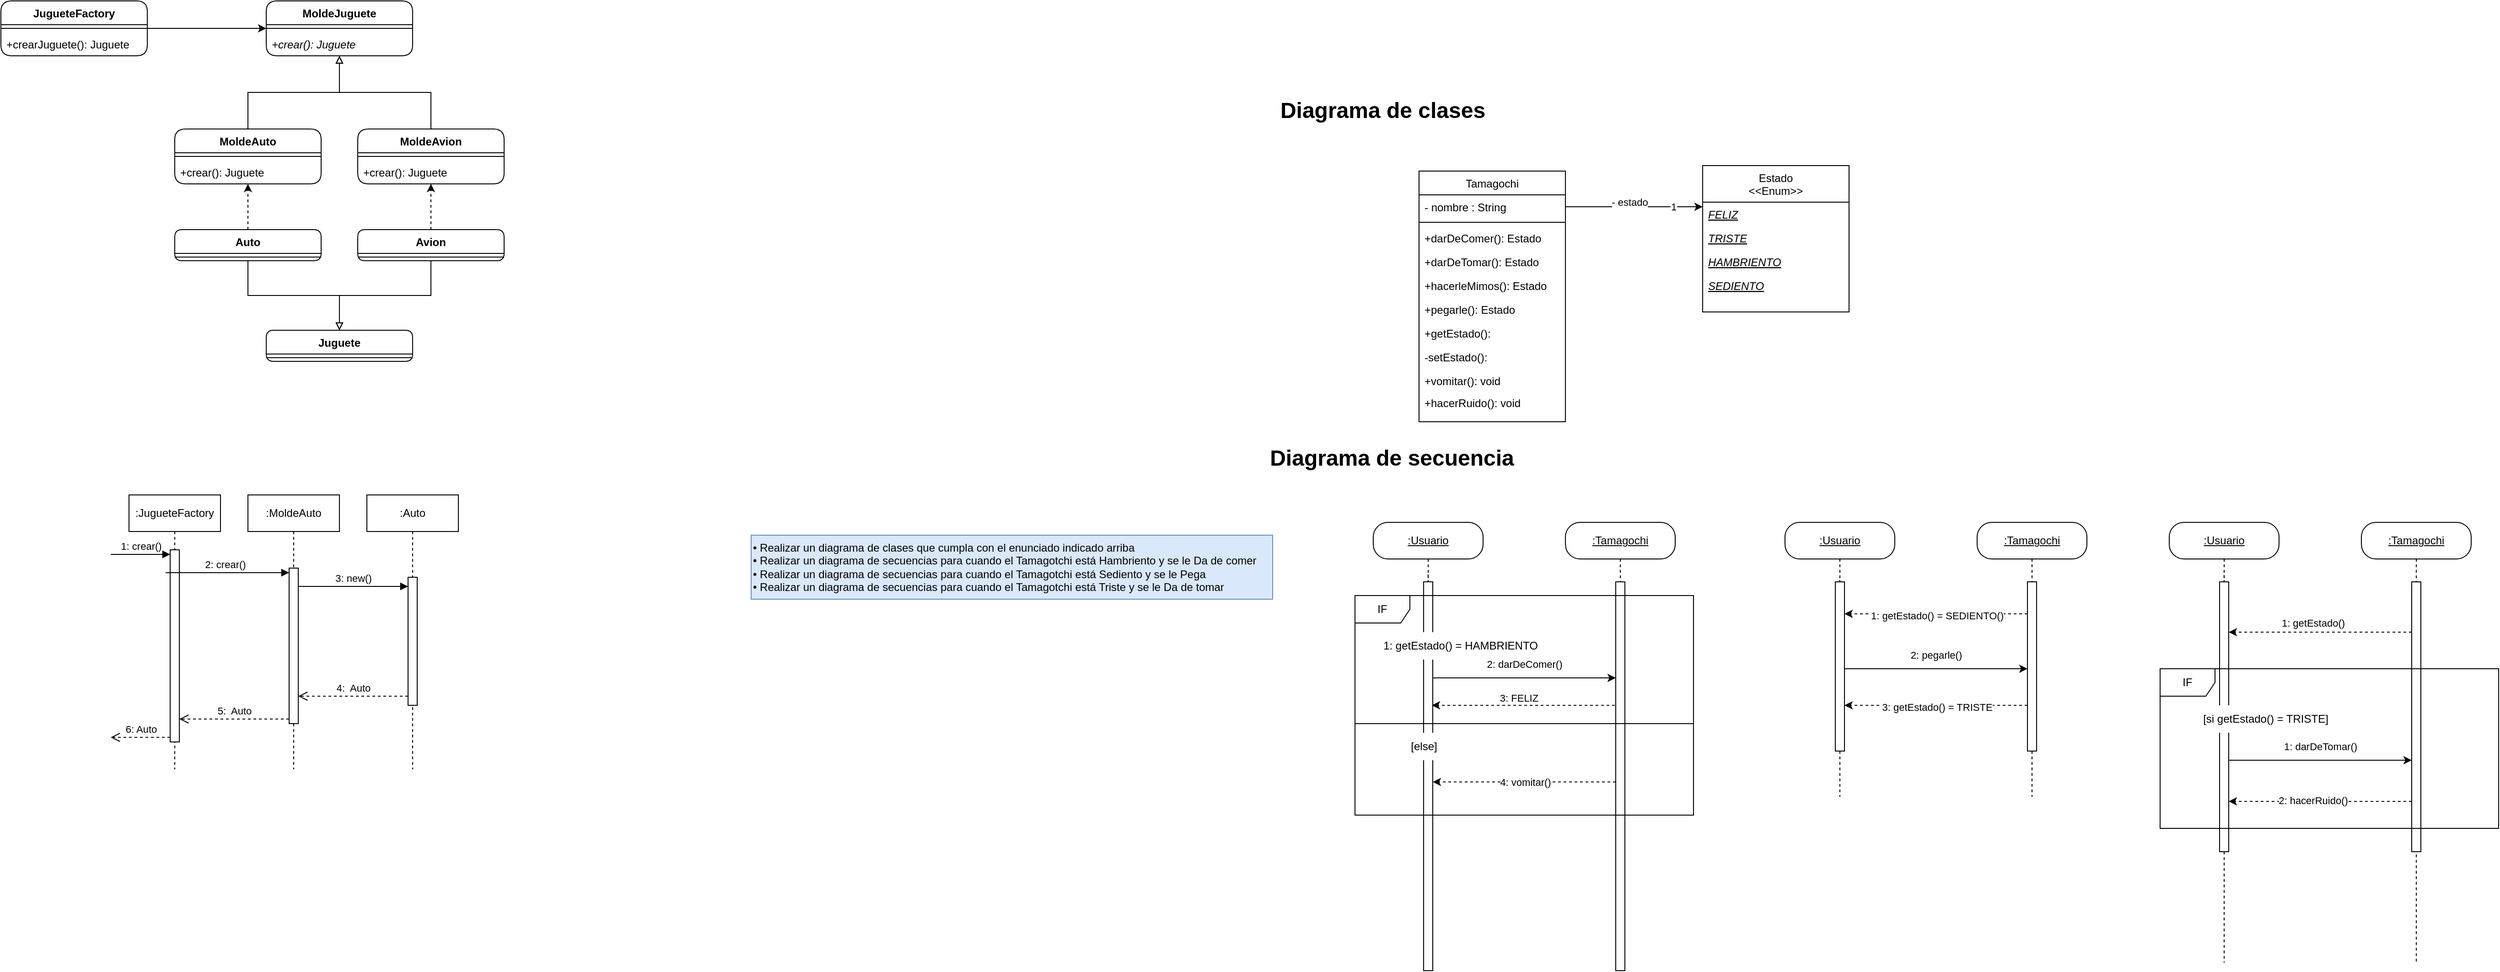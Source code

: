 <mxfile version="22.1.4" type="google">
  <diagram name="Página-1" id="EsuZeVYeABlRv4Ekys92">
    <mxGraphModel grid="1" page="1" gridSize="10" guides="1" tooltips="1" connect="1" arrows="1" fold="1" pageScale="1" pageWidth="1169" pageHeight="827" math="0" shadow="0">
      <root>
        <mxCell id="0" />
        <mxCell id="1" parent="0" />
        <mxCell id="O49XsO3NqRJDiYI0lHBq-40" value="" style="edgeStyle=orthogonalEdgeStyle;rounded=0;orthogonalLoop=1;jettySize=auto;html=1;" edge="1" parent="1" source="O49XsO3NqRJDiYI0lHBq-32" target="O49XsO3NqRJDiYI0lHBq-37">
          <mxGeometry relative="1" as="geometry" />
        </mxCell>
        <mxCell id="O49XsO3NqRJDiYI0lHBq-32" value="JugueteFactory" style="swimlane;fontStyle=1;align=center;verticalAlign=top;childLayout=stackLayout;horizontal=1;startSize=26;horizontalStack=0;resizeParent=1;resizeParentMax=0;resizeLast=0;collapsible=1;marginBottom=0;whiteSpace=wrap;html=1;rounded=1;" vertex="1" parent="1">
          <mxGeometry x="250" y="120" width="160" height="60" as="geometry" />
        </mxCell>
        <mxCell id="O49XsO3NqRJDiYI0lHBq-34" value="" style="line;strokeWidth=1;fillColor=none;align=left;verticalAlign=middle;spacingTop=-1;spacingLeft=3;spacingRight=3;rotatable=0;labelPosition=right;points=[];portConstraint=eastwest;strokeColor=inherit;" vertex="1" parent="O49XsO3NqRJDiYI0lHBq-32">
          <mxGeometry y="26" width="160" height="8" as="geometry" />
        </mxCell>
        <mxCell id="O49XsO3NqRJDiYI0lHBq-35" value="+crearJuguete(): Juguete" style="text;strokeColor=none;fillColor=none;align=left;verticalAlign=top;spacingLeft=4;spacingRight=4;overflow=hidden;rotatable=0;points=[[0,0.5],[1,0.5]];portConstraint=eastwest;whiteSpace=wrap;html=1;" vertex="1" parent="O49XsO3NqRJDiYI0lHBq-32">
          <mxGeometry y="34" width="160" height="26" as="geometry" />
        </mxCell>
        <mxCell id="O49XsO3NqRJDiYI0lHBq-37" value="MoldeJuguete" style="swimlane;fontStyle=1;align=center;verticalAlign=top;childLayout=stackLayout;horizontal=1;startSize=26;horizontalStack=0;resizeParent=1;resizeParentMax=0;resizeLast=0;collapsible=1;marginBottom=0;whiteSpace=wrap;html=1;rounded=1;" vertex="1" parent="1">
          <mxGeometry x="540" y="120" width="160" height="60" as="geometry" />
        </mxCell>
        <mxCell id="O49XsO3NqRJDiYI0lHBq-38" value="" style="line;strokeWidth=1;fillColor=none;align=left;verticalAlign=middle;spacingTop=-1;spacingLeft=3;spacingRight=3;rotatable=0;labelPosition=right;points=[];portConstraint=eastwest;strokeColor=inherit;" vertex="1" parent="O49XsO3NqRJDiYI0lHBq-37">
          <mxGeometry y="26" width="160" height="8" as="geometry" />
        </mxCell>
        <mxCell id="O49XsO3NqRJDiYI0lHBq-39" value="+crear(): Juguete" style="text;strokeColor=none;fillColor=none;align=left;verticalAlign=top;spacingLeft=4;spacingRight=4;overflow=hidden;rotatable=0;points=[[0,0.5],[1,0.5]];portConstraint=eastwest;whiteSpace=wrap;html=1;fontStyle=2" vertex="1" parent="O49XsO3NqRJDiYI0lHBq-37">
          <mxGeometry y="34" width="160" height="26" as="geometry" />
        </mxCell>
        <mxCell id="O49XsO3NqRJDiYI0lHBq-48" style="edgeStyle=orthogonalEdgeStyle;rounded=0;orthogonalLoop=1;jettySize=auto;html=1;endArrow=block;endFill=0;" edge="1" parent="1" source="O49XsO3NqRJDiYI0lHBq-41" target="O49XsO3NqRJDiYI0lHBq-37">
          <mxGeometry relative="1" as="geometry" />
        </mxCell>
        <mxCell id="O49XsO3NqRJDiYI0lHBq-41" value="MoldeAuto" style="swimlane;fontStyle=1;align=center;verticalAlign=top;childLayout=stackLayout;horizontal=1;startSize=26;horizontalStack=0;resizeParent=1;resizeParentMax=0;resizeLast=0;collapsible=1;marginBottom=0;whiteSpace=wrap;html=1;rounded=1;" vertex="1" parent="1">
          <mxGeometry x="440" y="260" width="160" height="60" as="geometry" />
        </mxCell>
        <mxCell id="O49XsO3NqRJDiYI0lHBq-42" value="" style="line;strokeWidth=1;fillColor=none;align=left;verticalAlign=middle;spacingTop=-1;spacingLeft=3;spacingRight=3;rotatable=0;labelPosition=right;points=[];portConstraint=eastwest;strokeColor=inherit;" vertex="1" parent="O49XsO3NqRJDiYI0lHBq-41">
          <mxGeometry y="26" width="160" height="8" as="geometry" />
        </mxCell>
        <mxCell id="O49XsO3NqRJDiYI0lHBq-43" value="+crear(): Juguete" style="text;strokeColor=none;fillColor=none;align=left;verticalAlign=top;spacingLeft=4;spacingRight=4;overflow=hidden;rotatable=0;points=[[0,0.5],[1,0.5]];portConstraint=eastwest;whiteSpace=wrap;html=1;fontStyle=0" vertex="1" parent="O49XsO3NqRJDiYI0lHBq-41">
          <mxGeometry y="34" width="160" height="26" as="geometry" />
        </mxCell>
        <mxCell id="O49XsO3NqRJDiYI0lHBq-47" style="edgeStyle=orthogonalEdgeStyle;rounded=0;orthogonalLoop=1;jettySize=auto;html=1;endArrow=block;endFill=0;" edge="1" parent="1" source="O49XsO3NqRJDiYI0lHBq-44" target="O49XsO3NqRJDiYI0lHBq-37">
          <mxGeometry relative="1" as="geometry" />
        </mxCell>
        <mxCell id="O49XsO3NqRJDiYI0lHBq-44" value="MoldeAvion" style="swimlane;fontStyle=1;align=center;verticalAlign=top;childLayout=stackLayout;horizontal=1;startSize=26;horizontalStack=0;resizeParent=1;resizeParentMax=0;resizeLast=0;collapsible=1;marginBottom=0;whiteSpace=wrap;html=1;rounded=1;" vertex="1" parent="1">
          <mxGeometry x="640" y="260" width="160" height="60" as="geometry" />
        </mxCell>
        <mxCell id="O49XsO3NqRJDiYI0lHBq-45" value="" style="line;strokeWidth=1;fillColor=none;align=left;verticalAlign=middle;spacingTop=-1;spacingLeft=3;spacingRight=3;rotatable=0;labelPosition=right;points=[];portConstraint=eastwest;strokeColor=inherit;" vertex="1" parent="O49XsO3NqRJDiYI0lHBq-44">
          <mxGeometry y="26" width="160" height="8" as="geometry" />
        </mxCell>
        <mxCell id="O49XsO3NqRJDiYI0lHBq-46" value="+crear(): Juguete" style="text;strokeColor=none;fillColor=none;align=left;verticalAlign=top;spacingLeft=4;spacingRight=4;overflow=hidden;rotatable=0;points=[[0,0.5],[1,0.5]];portConstraint=eastwest;whiteSpace=wrap;html=1;fontStyle=0" vertex="1" parent="O49XsO3NqRJDiYI0lHBq-44">
          <mxGeometry y="34" width="160" height="26" as="geometry" />
        </mxCell>
        <mxCell id="O49XsO3NqRJDiYI0lHBq-49" value="Juguete" style="swimlane;fontStyle=1;align=center;verticalAlign=top;childLayout=stackLayout;horizontal=1;startSize=26;horizontalStack=0;resizeParent=1;resizeParentMax=0;resizeLast=0;collapsible=1;marginBottom=0;whiteSpace=wrap;html=1;rounded=1;" vertex="1" parent="1">
          <mxGeometry x="540" y="480" width="160" height="34" as="geometry" />
        </mxCell>
        <mxCell id="O49XsO3NqRJDiYI0lHBq-50" value="" style="line;strokeWidth=1;fillColor=none;align=left;verticalAlign=middle;spacingTop=-1;spacingLeft=3;spacingRight=3;rotatable=0;labelPosition=right;points=[];portConstraint=eastwest;strokeColor=inherit;" vertex="1" parent="O49XsO3NqRJDiYI0lHBq-49">
          <mxGeometry y="26" width="160" height="8" as="geometry" />
        </mxCell>
        <mxCell id="O49XsO3NqRJDiYI0lHBq-56" style="edgeStyle=orthogonalEdgeStyle;rounded=0;orthogonalLoop=1;jettySize=auto;html=1;dashed=1;" edge="1" parent="1" source="O49XsO3NqRJDiYI0lHBq-52" target="O49XsO3NqRJDiYI0lHBq-41">
          <mxGeometry relative="1" as="geometry" />
        </mxCell>
        <mxCell id="O49XsO3NqRJDiYI0lHBq-59" style="edgeStyle=orthogonalEdgeStyle;rounded=0;orthogonalLoop=1;jettySize=auto;html=1;endArrow=block;endFill=0;" edge="1" parent="1" source="O49XsO3NqRJDiYI0lHBq-52" target="O49XsO3NqRJDiYI0lHBq-49">
          <mxGeometry relative="1" as="geometry" />
        </mxCell>
        <mxCell id="O49XsO3NqRJDiYI0lHBq-52" value="Auto" style="swimlane;fontStyle=1;align=center;verticalAlign=top;childLayout=stackLayout;horizontal=1;startSize=26;horizontalStack=0;resizeParent=1;resizeParentMax=0;resizeLast=0;collapsible=1;marginBottom=0;whiteSpace=wrap;html=1;rounded=1;" vertex="1" parent="1">
          <mxGeometry x="440" y="370" width="160" height="34" as="geometry" />
        </mxCell>
        <mxCell id="O49XsO3NqRJDiYI0lHBq-53" value="" style="line;strokeWidth=1;fillColor=none;align=left;verticalAlign=middle;spacingTop=-1;spacingLeft=3;spacingRight=3;rotatable=0;labelPosition=right;points=[];portConstraint=eastwest;strokeColor=inherit;" vertex="1" parent="O49XsO3NqRJDiYI0lHBq-52">
          <mxGeometry y="26" width="160" height="8" as="geometry" />
        </mxCell>
        <mxCell id="O49XsO3NqRJDiYI0lHBq-57" style="edgeStyle=orthogonalEdgeStyle;rounded=0;orthogonalLoop=1;jettySize=auto;html=1;dashed=1;" edge="1" parent="1" source="O49XsO3NqRJDiYI0lHBq-54" target="O49XsO3NqRJDiYI0lHBq-44">
          <mxGeometry relative="1" as="geometry" />
        </mxCell>
        <mxCell id="O49XsO3NqRJDiYI0lHBq-60" style="edgeStyle=orthogonalEdgeStyle;rounded=0;orthogonalLoop=1;jettySize=auto;html=1;endArrow=block;endFill=0;" edge="1" parent="1" source="O49XsO3NqRJDiYI0lHBq-54" target="O49XsO3NqRJDiYI0lHBq-49">
          <mxGeometry relative="1" as="geometry" />
        </mxCell>
        <mxCell id="O49XsO3NqRJDiYI0lHBq-54" value="Avion" style="swimlane;fontStyle=1;align=center;verticalAlign=top;childLayout=stackLayout;horizontal=1;startSize=26;horizontalStack=0;resizeParent=1;resizeParentMax=0;resizeLast=0;collapsible=1;marginBottom=0;whiteSpace=wrap;html=1;rounded=1;" vertex="1" parent="1">
          <mxGeometry x="640" y="370" width="160" height="34" as="geometry" />
        </mxCell>
        <mxCell id="O49XsO3NqRJDiYI0lHBq-55" value="" style="line;strokeWidth=1;fillColor=none;align=left;verticalAlign=middle;spacingTop=-1;spacingLeft=3;spacingRight=3;rotatable=0;labelPosition=right;points=[];portConstraint=eastwest;strokeColor=inherit;" vertex="1" parent="O49XsO3NqRJDiYI0lHBq-54">
          <mxGeometry y="26" width="160" height="8" as="geometry" />
        </mxCell>
        <mxCell id="1b08Pp7NRus_zOwHMTMG-2" value=":JugueteFactory" style="shape=umlLifeline;perimeter=lifelinePerimeter;whiteSpace=wrap;html=1;container=1;dropTarget=0;collapsible=0;recursiveResize=0;outlineConnect=0;portConstraint=eastwest;newEdgeStyle={&quot;curved&quot;:0,&quot;rounded&quot;:0};" vertex="1" parent="1">
          <mxGeometry x="390" y="660" width="100" height="300" as="geometry" />
        </mxCell>
        <mxCell id="1b08Pp7NRus_zOwHMTMG-4" value="" style="html=1;points=[[0,0,0,0,5],[0,1,0,0,-5],[1,0,0,0,5],[1,1,0,0,-5]];perimeter=orthogonalPerimeter;outlineConnect=0;targetShapes=umlLifeline;portConstraint=eastwest;newEdgeStyle={&quot;curved&quot;:0,&quot;rounded&quot;:0};" vertex="1" parent="1b08Pp7NRus_zOwHMTMG-2">
          <mxGeometry x="45" y="60" width="10" height="210" as="geometry" />
        </mxCell>
        <mxCell id="1b08Pp7NRus_zOwHMTMG-5" value="1: crear()" style="html=1;verticalAlign=bottom;endArrow=block;curved=0;rounded=0;entryX=0;entryY=0;entryDx=0;entryDy=5;" edge="1" parent="1b08Pp7NRus_zOwHMTMG-2" target="1b08Pp7NRus_zOwHMTMG-4">
          <mxGeometry relative="1" as="geometry">
            <mxPoint x="-20" y="65" as="sourcePoint" />
          </mxGeometry>
        </mxCell>
        <mxCell id="1b08Pp7NRus_zOwHMTMG-6" value="6: Auto" style="html=1;verticalAlign=bottom;endArrow=open;dashed=1;endSize=8;curved=0;rounded=0;exitX=0;exitY=1;exitDx=0;exitDy=-5;" edge="1" parent="1b08Pp7NRus_zOwHMTMG-2" source="1b08Pp7NRus_zOwHMTMG-4">
          <mxGeometry relative="1" as="geometry">
            <mxPoint x="-20" y="265" as="targetPoint" />
          </mxGeometry>
        </mxCell>
        <mxCell id="1b08Pp7NRus_zOwHMTMG-3" value=":MoldeAuto" style="shape=umlLifeline;perimeter=lifelinePerimeter;whiteSpace=wrap;html=1;container=1;dropTarget=0;collapsible=0;recursiveResize=0;outlineConnect=0;portConstraint=eastwest;newEdgeStyle={&quot;curved&quot;:0,&quot;rounded&quot;:0};" vertex="1" parent="1">
          <mxGeometry x="520" y="660" width="100" height="300" as="geometry" />
        </mxCell>
        <mxCell id="1b08Pp7NRus_zOwHMTMG-7" value="" style="html=1;points=[[0,0,0,0,5],[0,1,0,0,-5],[1,0,0,0,5],[1,1,0,0,-5]];perimeter=orthogonalPerimeter;outlineConnect=0;targetShapes=umlLifeline;portConstraint=eastwest;newEdgeStyle={&quot;curved&quot;:0,&quot;rounded&quot;:0};" vertex="1" parent="1b08Pp7NRus_zOwHMTMG-3">
          <mxGeometry x="45" y="80" width="10" height="170" as="geometry" />
        </mxCell>
        <mxCell id="1b08Pp7NRus_zOwHMTMG-8" value="2: crear()" style="html=1;verticalAlign=bottom;endArrow=block;rounded=0;entryX=0;entryY=0;entryDx=0;entryDy=5;edgeStyle=orthogonalEdgeStyle;" edge="1" parent="1" source="1b08Pp7NRus_zOwHMTMG-4" target="1b08Pp7NRus_zOwHMTMG-7">
          <mxGeometry relative="1" as="geometry">
            <mxPoint x="500" y="760" as="sourcePoint" />
            <Array as="points">
              <mxPoint x="430" y="745" />
              <mxPoint x="430" y="745" />
            </Array>
          </mxGeometry>
        </mxCell>
        <mxCell id="1b08Pp7NRus_zOwHMTMG-9" value="5:&amp;nbsp; Auto" style="html=1;verticalAlign=bottom;endArrow=open;dashed=1;endSize=8;curved=0;rounded=0;exitX=0;exitY=1;exitDx=0;exitDy=-5;" edge="1" parent="1" source="1b08Pp7NRus_zOwHMTMG-7" target="1b08Pp7NRus_zOwHMTMG-4">
          <mxGeometry relative="1" as="geometry">
            <mxPoint x="490" y="835" as="targetPoint" />
          </mxGeometry>
        </mxCell>
        <mxCell id="1b08Pp7NRus_zOwHMTMG-10" value=":Auto" style="shape=umlLifeline;perimeter=lifelinePerimeter;whiteSpace=wrap;html=1;container=1;dropTarget=0;collapsible=0;recursiveResize=0;outlineConnect=0;portConstraint=eastwest;newEdgeStyle={&quot;curved&quot;:0,&quot;rounded&quot;:0};" vertex="1" parent="1">
          <mxGeometry x="650" y="660" width="100" height="300" as="geometry" />
        </mxCell>
        <mxCell id="1b08Pp7NRus_zOwHMTMG-11" value="" style="html=1;points=[[0,0,0,0,5],[0,1,0,0,-5],[1,0,0,0,5],[1,1,0,0,-5]];perimeter=orthogonalPerimeter;outlineConnect=0;targetShapes=umlLifeline;portConstraint=eastwest;newEdgeStyle={&quot;curved&quot;:0,&quot;rounded&quot;:0};" vertex="1" parent="1b08Pp7NRus_zOwHMTMG-10">
          <mxGeometry x="45" y="90" width="10" height="140" as="geometry" />
        </mxCell>
        <mxCell id="1b08Pp7NRus_zOwHMTMG-13" value="3: new()" style="html=1;verticalAlign=bottom;endArrow=block;rounded=0;edgeStyle=orthogonalEdgeStyle;" edge="1" parent="1" source="1b08Pp7NRus_zOwHMTMG-7" target="1b08Pp7NRus_zOwHMTMG-11">
          <mxGeometry relative="1" as="geometry">
            <mxPoint x="385" y="755" as="sourcePoint" />
            <Array as="points">
              <mxPoint x="650" y="760" />
              <mxPoint x="650" y="760" />
            </Array>
            <mxPoint x="575" y="755" as="targetPoint" />
          </mxGeometry>
        </mxCell>
        <mxCell id="1b08Pp7NRus_zOwHMTMG-14" value="4:&amp;nbsp; Auto" style="html=1;verticalAlign=bottom;endArrow=open;dashed=1;endSize=8;rounded=0;edgeStyle=orthogonalEdgeStyle;" edge="1" parent="1" source="1b08Pp7NRus_zOwHMTMG-11" target="1b08Pp7NRus_zOwHMTMG-7">
          <mxGeometry relative="1" as="geometry">
            <mxPoint x="385" y="915" as="targetPoint" />
            <mxPoint x="575" y="915" as="sourcePoint" />
            <Array as="points">
              <mxPoint x="650" y="880" />
              <mxPoint x="650" y="880" />
            </Array>
          </mxGeometry>
        </mxCell>
        <mxCell id="30iLGZWbaV9rl_dJnvsO-1" value="Tamagochi" style="swimlane;fontStyle=0;align=center;verticalAlign=top;childLayout=stackLayout;horizontal=1;startSize=26;horizontalStack=0;resizeParent=1;resizeLast=0;collapsible=1;marginBottom=0;rounded=0;shadow=0;strokeWidth=1;" vertex="1" parent="1">
          <mxGeometry x="1800" y="306" width="160" height="274" as="geometry">
            <mxRectangle x="230" y="140" width="160" height="26" as="alternateBounds" />
          </mxGeometry>
        </mxCell>
        <mxCell id="30iLGZWbaV9rl_dJnvsO-2" value="- nombre : String" style="text;align=left;verticalAlign=top;spacingLeft=4;spacingRight=4;overflow=hidden;rotatable=0;points=[[0,0.5],[1,0.5]];portConstraint=eastwest;rounded=0;shadow=0;html=0;" vertex="1" parent="30iLGZWbaV9rl_dJnvsO-1">
          <mxGeometry y="26" width="160" height="26" as="geometry" />
        </mxCell>
        <mxCell id="30iLGZWbaV9rl_dJnvsO-3" value="" style="line;html=1;strokeWidth=1;align=left;verticalAlign=middle;spacingTop=-1;spacingLeft=3;spacingRight=3;rotatable=0;labelPosition=right;points=[];portConstraint=eastwest;" vertex="1" parent="30iLGZWbaV9rl_dJnvsO-1">
          <mxGeometry y="52" width="160" height="8" as="geometry" />
        </mxCell>
        <mxCell id="30iLGZWbaV9rl_dJnvsO-4" value="+darDeComer(): Estado" style="text;align=left;verticalAlign=top;spacingLeft=4;spacingRight=4;overflow=hidden;rotatable=0;points=[[0,0.5],[1,0.5]];portConstraint=eastwest;" vertex="1" parent="30iLGZWbaV9rl_dJnvsO-1">
          <mxGeometry y="60" width="160" height="26" as="geometry" />
        </mxCell>
        <mxCell id="30iLGZWbaV9rl_dJnvsO-5" value="+darDeTomar(): Estado" style="text;align=left;verticalAlign=top;spacingLeft=4;spacingRight=4;overflow=hidden;rotatable=0;points=[[0,0.5],[1,0.5]];portConstraint=eastwest;" vertex="1" parent="30iLGZWbaV9rl_dJnvsO-1">
          <mxGeometry y="86" width="160" height="26" as="geometry" />
        </mxCell>
        <mxCell id="30iLGZWbaV9rl_dJnvsO-6" value="+hacerleMimos(): Estado" style="text;align=left;verticalAlign=top;spacingLeft=4;spacingRight=4;overflow=hidden;rotatable=0;points=[[0,0.5],[1,0.5]];portConstraint=eastwest;" vertex="1" parent="30iLGZWbaV9rl_dJnvsO-1">
          <mxGeometry y="112" width="160" height="26" as="geometry" />
        </mxCell>
        <mxCell id="30iLGZWbaV9rl_dJnvsO-7" value="+pegarle(): Estado" style="text;align=left;verticalAlign=top;spacingLeft=4;spacingRight=4;overflow=hidden;rotatable=0;points=[[0,0.5],[1,0.5]];portConstraint=eastwest;" vertex="1" parent="30iLGZWbaV9rl_dJnvsO-1">
          <mxGeometry y="138" width="160" height="26" as="geometry" />
        </mxCell>
        <mxCell id="30iLGZWbaV9rl_dJnvsO-8" value="+getEstado():" style="text;align=left;verticalAlign=top;spacingLeft=4;spacingRight=4;overflow=hidden;rotatable=0;points=[[0,0.5],[1,0.5]];portConstraint=eastwest;" vertex="1" parent="30iLGZWbaV9rl_dJnvsO-1">
          <mxGeometry y="164" width="160" height="26" as="geometry" />
        </mxCell>
        <mxCell id="30iLGZWbaV9rl_dJnvsO-9" value="-setEstado():" style="text;align=left;verticalAlign=top;spacingLeft=4;spacingRight=4;overflow=hidden;rotatable=0;points=[[0,0.5],[1,0.5]];portConstraint=eastwest;" vertex="1" parent="30iLGZWbaV9rl_dJnvsO-1">
          <mxGeometry y="190" width="160" height="26" as="geometry" />
        </mxCell>
        <mxCell id="30iLGZWbaV9rl_dJnvsO-10" value="+vomitar(): void" style="text;align=left;verticalAlign=top;spacingLeft=4;spacingRight=4;overflow=hidden;rotatable=0;points=[[0,0.5],[1,0.5]];portConstraint=eastwest;" vertex="1" parent="30iLGZWbaV9rl_dJnvsO-1">
          <mxGeometry y="216" width="160" height="24" as="geometry" />
        </mxCell>
        <mxCell id="30iLGZWbaV9rl_dJnvsO-11" value="+hacerRuido(): void" style="text;align=left;verticalAlign=top;spacingLeft=4;spacingRight=4;overflow=hidden;rotatable=0;points=[[0,0.5],[1,0.5]];portConstraint=eastwest;" vertex="1" parent="30iLGZWbaV9rl_dJnvsO-1">
          <mxGeometry y="240" width="160" height="24" as="geometry" />
        </mxCell>
        <mxCell id="30iLGZWbaV9rl_dJnvsO-12" value="Estado&#xa;&lt;&lt;Enum&gt;&gt;" style="swimlane;fontStyle=0;align=center;verticalAlign=top;childLayout=stackLayout;horizontal=1;startSize=40;horizontalStack=0;resizeParent=1;resizeLast=0;collapsible=1;marginBottom=0;rounded=0;shadow=0;strokeWidth=1;" vertex="1" parent="1">
          <mxGeometry x="2110" y="300" width="160" height="160" as="geometry">
            <mxRectangle x="230" y="140" width="160" height="26" as="alternateBounds" />
          </mxGeometry>
        </mxCell>
        <mxCell id="30iLGZWbaV9rl_dJnvsO-13" value="FELIZ" style="text;align=left;verticalAlign=top;spacingLeft=4;spacingRight=4;overflow=hidden;rotatable=0;points=[[0,0.5],[1,0.5]];portConstraint=eastwest;fontStyle=6" vertex="1" parent="30iLGZWbaV9rl_dJnvsO-12">
          <mxGeometry y="40" width="160" height="26" as="geometry" />
        </mxCell>
        <mxCell id="30iLGZWbaV9rl_dJnvsO-14" value="TRISTE" style="text;align=left;verticalAlign=top;spacingLeft=4;spacingRight=4;overflow=hidden;rotatable=0;points=[[0,0.5],[1,0.5]];portConstraint=eastwest;rounded=0;shadow=0;html=0;fontStyle=6" vertex="1" parent="30iLGZWbaV9rl_dJnvsO-12">
          <mxGeometry y="66" width="160" height="26" as="geometry" />
        </mxCell>
        <mxCell id="30iLGZWbaV9rl_dJnvsO-15" value="HAMBRIENTO" style="text;align=left;verticalAlign=top;spacingLeft=4;spacingRight=4;overflow=hidden;rotatable=0;points=[[0,0.5],[1,0.5]];portConstraint=eastwest;rounded=0;shadow=0;html=0;fontStyle=6" vertex="1" parent="30iLGZWbaV9rl_dJnvsO-12">
          <mxGeometry y="92" width="160" height="26" as="geometry" />
        </mxCell>
        <mxCell id="30iLGZWbaV9rl_dJnvsO-16" value="SEDIENTO" style="text;align=left;verticalAlign=top;spacingLeft=4;spacingRight=4;overflow=hidden;rotatable=0;points=[[0,0.5],[1,0.5]];portConstraint=eastwest;rounded=0;shadow=0;html=0;fontStyle=6" vertex="1" parent="30iLGZWbaV9rl_dJnvsO-12">
          <mxGeometry y="118" width="160" height="26" as="geometry" />
        </mxCell>
        <mxCell id="30iLGZWbaV9rl_dJnvsO-17" style="edgeStyle=orthogonalEdgeStyle;rounded=0;orthogonalLoop=1;jettySize=auto;html=1;" edge="1" parent="1" source="30iLGZWbaV9rl_dJnvsO-2" target="30iLGZWbaV9rl_dJnvsO-12">
          <mxGeometry relative="1" as="geometry">
            <mxPoint x="2210" y="360" as="targetPoint" />
            <Array as="points">
              <mxPoint x="2190" y="345" />
              <mxPoint x="2190" y="345" />
            </Array>
          </mxGeometry>
        </mxCell>
        <mxCell id="30iLGZWbaV9rl_dJnvsO-18" value="- estado" style="edgeLabel;html=1;align=center;verticalAlign=middle;resizable=0;points=[];" connectable="0" vertex="1" parent="30iLGZWbaV9rl_dJnvsO-17">
          <mxGeometry x="-0.073" y="1" relative="1" as="geometry">
            <mxPoint y="-4" as="offset" />
          </mxGeometry>
        </mxCell>
        <mxCell id="30iLGZWbaV9rl_dJnvsO-19" value="1" style="edgeLabel;html=1;align=center;verticalAlign=middle;resizable=0;points=[];" connectable="0" vertex="1" parent="30iLGZWbaV9rl_dJnvsO-17">
          <mxGeometry x="0.573" relative="1" as="geometry">
            <mxPoint as="offset" />
          </mxGeometry>
        </mxCell>
        <mxCell id="30iLGZWbaV9rl_dJnvsO-20" value="Diagrama de clases" style="text;strokeColor=none;fillColor=none;html=1;fontSize=24;fontStyle=1;verticalAlign=middle;align=center;" vertex="1" parent="1">
          <mxGeometry x="1630" y="220" width="260" height="40" as="geometry" />
        </mxCell>
        <mxCell id="30iLGZWbaV9rl_dJnvsO-21" value="Diagrama de secuencia" style="text;strokeColor=none;fillColor=none;html=1;fontSize=24;fontStyle=1;verticalAlign=middle;align=center;" vertex="1" parent="1">
          <mxGeometry x="1630" y="600" width="280" height="40" as="geometry" />
        </mxCell>
        <mxCell id="30iLGZWbaV9rl_dJnvsO-22" value="&lt;u&gt;:Usuario&lt;/u&gt;" style="rounded=1;whiteSpace=wrap;html=1;arcSize=40;" vertex="1" parent="1">
          <mxGeometry x="2200" y="690" width="120" height="40" as="geometry" />
        </mxCell>
        <mxCell id="30iLGZWbaV9rl_dJnvsO-23" value="" style="edgeStyle=orthogonalEdgeStyle;html=1;verticalAlign=bottom;endArrow=none;endSize=8;rounded=0;endFill=0;dashed=1;entryX=0.489;entryY=-0.025;entryDx=0;entryDy=0;entryPerimeter=0;" edge="1" parent="1" source="30iLGZWbaV9rl_dJnvsO-22" target="30iLGZWbaV9rl_dJnvsO-28">
          <mxGeometry relative="1" as="geometry">
            <mxPoint x="2260" y="755" as="targetPoint" />
            <Array as="points">
              <mxPoint x="2260" y="770" />
              <mxPoint x="2260" y="770" />
            </Array>
          </mxGeometry>
        </mxCell>
        <mxCell id="30iLGZWbaV9rl_dJnvsO-24" value="&lt;u&gt;:Tamagochi&lt;/u&gt;" style="rounded=1;whiteSpace=wrap;html=1;arcSize=40;" vertex="1" parent="1">
          <mxGeometry x="2410" y="690" width="120" height="40" as="geometry" />
        </mxCell>
        <mxCell id="30iLGZWbaV9rl_dJnvsO-25" value="" style="edgeStyle=orthogonalEdgeStyle;html=1;verticalAlign=bottom;endArrow=none;endSize=8;rounded=0;endFill=0;dashed=1;entryX=0.5;entryY=0;entryDx=0;entryDy=0;entryPerimeter=0;" edge="1" parent="1" source="30iLGZWbaV9rl_dJnvsO-24" target="30iLGZWbaV9rl_dJnvsO-31">
          <mxGeometry relative="1" as="geometry">
            <mxPoint x="2470" y="790" as="targetPoint" />
          </mxGeometry>
        </mxCell>
        <mxCell id="30iLGZWbaV9rl_dJnvsO-26" style="edgeStyle=orthogonalEdgeStyle;rounded=0;orthogonalLoop=1;jettySize=auto;html=1;curved=0;" edge="1" parent="1" source="30iLGZWbaV9rl_dJnvsO-28" target="30iLGZWbaV9rl_dJnvsO-31">
          <mxGeometry relative="1" as="geometry">
            <mxPoint x="2270" y="760" as="sourcePoint" />
            <mxPoint x="2440" y="750" as="targetPoint" />
            <Array as="points">
              <mxPoint x="2370" y="850" />
              <mxPoint x="2370" y="850" />
            </Array>
          </mxGeometry>
        </mxCell>
        <mxCell id="30iLGZWbaV9rl_dJnvsO-27" value="2: pegarle()" style="edgeLabel;html=1;align=center;verticalAlign=middle;resizable=0;points=[];" connectable="0" vertex="1" parent="30iLGZWbaV9rl_dJnvsO-26">
          <mxGeometry relative="1" as="geometry">
            <mxPoint y="-15" as="offset" />
          </mxGeometry>
        </mxCell>
        <mxCell id="30iLGZWbaV9rl_dJnvsO-28" value="" style="html=1;points=[[0,0,0,0,5],[0,1,0,0,-5],[1,0,0,0,5],[1,1,0,0,-5]];perimeter=orthogonalPerimeter;outlineConnect=0;targetShapes=umlLifeline;portConstraint=eastwest;newEdgeStyle={&quot;curved&quot;:0,&quot;rounded&quot;:0};" vertex="1" parent="1">
          <mxGeometry x="2255" y="755" width="10" height="185" as="geometry" />
        </mxCell>
        <mxCell id="30iLGZWbaV9rl_dJnvsO-29" style="edgeStyle=orthogonalEdgeStyle;rounded=0;orthogonalLoop=1;jettySize=auto;html=1;curved=0;dashed=1;" edge="1" parent="1" source="30iLGZWbaV9rl_dJnvsO-31" target="30iLGZWbaV9rl_dJnvsO-28">
          <mxGeometry relative="1" as="geometry">
            <Array as="points">
              <mxPoint x="2420" y="890" />
              <mxPoint x="2420" y="890" />
            </Array>
          </mxGeometry>
        </mxCell>
        <mxCell id="30iLGZWbaV9rl_dJnvsO-30" value="3: getEstado() = TRISTE" style="edgeLabel;html=1;align=center;verticalAlign=middle;resizable=0;points=[];" connectable="0" vertex="1" parent="30iLGZWbaV9rl_dJnvsO-29">
          <mxGeometry x="-0.005" y="2" relative="1" as="geometry">
            <mxPoint as="offset" />
          </mxGeometry>
        </mxCell>
        <mxCell id="30iLGZWbaV9rl_dJnvsO-31" value="" style="html=1;points=[[0,0,0,0,5],[0,1,0,0,-5],[1,0,0,0,5],[1,1,0,0,-5]];perimeter=orthogonalPerimeter;outlineConnect=0;targetShapes=umlLifeline;portConstraint=eastwest;newEdgeStyle={&quot;curved&quot;:0,&quot;rounded&quot;:0};" vertex="1" parent="1">
          <mxGeometry x="2465" y="755" width="10" height="185" as="geometry" />
        </mxCell>
        <mxCell id="30iLGZWbaV9rl_dJnvsO-32" style="edgeStyle=orthogonalEdgeStyle;rounded=0;orthogonalLoop=1;jettySize=auto;html=1;curved=0;dashed=1;" edge="1" parent="1" source="30iLGZWbaV9rl_dJnvsO-31" target="30iLGZWbaV9rl_dJnvsO-28">
          <mxGeometry relative="1" as="geometry">
            <Array as="points">
              <mxPoint x="2350" y="790" />
              <mxPoint x="2350" y="790" />
            </Array>
            <mxPoint x="2475" y="900" as="sourcePoint" />
            <mxPoint x="2275" y="780" as="targetPoint" />
          </mxGeometry>
        </mxCell>
        <mxCell id="30iLGZWbaV9rl_dJnvsO-33" value="1: getEstado() = SEDIENTO()" style="edgeLabel;html=1;align=center;verticalAlign=middle;resizable=0;points=[];" connectable="0" vertex="1" parent="30iLGZWbaV9rl_dJnvsO-32">
          <mxGeometry x="-0.005" y="2" relative="1" as="geometry">
            <mxPoint as="offset" />
          </mxGeometry>
        </mxCell>
        <mxCell id="30iLGZWbaV9rl_dJnvsO-34" value="&lt;u&gt;:Usuario&lt;/u&gt;" style="rounded=1;whiteSpace=wrap;html=1;arcSize=40;" vertex="1" parent="1">
          <mxGeometry x="1750" y="690" width="120" height="40" as="geometry" />
        </mxCell>
        <mxCell id="30iLGZWbaV9rl_dJnvsO-35" value="" style="edgeStyle=orthogonalEdgeStyle;html=1;verticalAlign=bottom;endArrow=none;endSize=8;rounded=0;endFill=0;dashed=1;entryX=0.489;entryY=-0.025;entryDx=0;entryDy=0;entryPerimeter=0;" edge="1" parent="1" source="30iLGZWbaV9rl_dJnvsO-34" target="30iLGZWbaV9rl_dJnvsO-38">
          <mxGeometry relative="1" as="geometry">
            <mxPoint x="1810" y="755" as="targetPoint" />
            <Array as="points">
              <mxPoint x="1810" y="770" />
              <mxPoint x="1810" y="770" />
            </Array>
          </mxGeometry>
        </mxCell>
        <mxCell id="30iLGZWbaV9rl_dJnvsO-36" value="&lt;u&gt;:Tamagochi&lt;/u&gt;" style="rounded=1;whiteSpace=wrap;html=1;arcSize=40;" vertex="1" parent="1">
          <mxGeometry x="1960" y="690" width="120" height="40" as="geometry" />
        </mxCell>
        <mxCell id="30iLGZWbaV9rl_dJnvsO-37" value="" style="edgeStyle=orthogonalEdgeStyle;html=1;verticalAlign=bottom;endArrow=none;endSize=8;rounded=0;endFill=0;dashed=1;entryX=0.5;entryY=0;entryDx=0;entryDy=0;entryPerimeter=0;" edge="1" parent="1" source="30iLGZWbaV9rl_dJnvsO-36" target="30iLGZWbaV9rl_dJnvsO-39">
          <mxGeometry relative="1" as="geometry">
            <mxPoint x="2020" y="790" as="targetPoint" />
          </mxGeometry>
        </mxCell>
        <mxCell id="30iLGZWbaV9rl_dJnvsO-38" value="" style="html=1;points=[[0,0,0,0,5],[0,1,0,0,-5],[1,0,0,0,5],[1,1,0,0,-5]];perimeter=orthogonalPerimeter;outlineConnect=0;targetShapes=umlLifeline;portConstraint=eastwest;newEdgeStyle={&quot;curved&quot;:0,&quot;rounded&quot;:0};" vertex="1" parent="1">
          <mxGeometry x="1805" y="755" width="10" height="425" as="geometry" />
        </mxCell>
        <mxCell id="30iLGZWbaV9rl_dJnvsO-39" value="" style="html=1;points=[[0,0,0,0,5],[0,1,0,0,-5],[1,0,0,0,5],[1,1,0,0,-5]];perimeter=orthogonalPerimeter;outlineConnect=0;targetShapes=umlLifeline;portConstraint=eastwest;newEdgeStyle={&quot;curved&quot;:0,&quot;rounded&quot;:0};" vertex="1" parent="1">
          <mxGeometry x="2015" y="755" width="10" height="425" as="geometry" />
        </mxCell>
        <mxCell id="30iLGZWbaV9rl_dJnvsO-40" value="" style="group" connectable="0" vertex="1" parent="1">
          <mxGeometry x="1730" y="770" width="370" height="320" as="geometry" />
        </mxCell>
        <mxCell id="30iLGZWbaV9rl_dJnvsO-41" value="" style="html=1;whiteSpace=wrap;fillColor=none;" vertex="1" parent="30iLGZWbaV9rl_dJnvsO-40">
          <mxGeometry y="140" width="370" height="100" as="geometry" />
        </mxCell>
        <mxCell id="30iLGZWbaV9rl_dJnvsO-42" value="IF" style="shape=umlFrame;whiteSpace=wrap;html=1;pointerEvents=0;" vertex="1" parent="30iLGZWbaV9rl_dJnvsO-40">
          <mxGeometry width="370" height="140" as="geometry" />
        </mxCell>
        <mxCell id="30iLGZWbaV9rl_dJnvsO-43" value="1: getEstado() = HAMBRIENTO" style="text;html=1;align=center;verticalAlign=middle;resizable=0;points=[];autosize=1;strokeColor=none;fillColor=default;" vertex="1" parent="30iLGZWbaV9rl_dJnvsO-40">
          <mxGeometry x="20" y="40.002" width="190" height="30" as="geometry" />
        </mxCell>
        <mxCell id="30iLGZWbaV9rl_dJnvsO-44" style="edgeStyle=orthogonalEdgeStyle;rounded=0;orthogonalLoop=1;jettySize=auto;html=1;curved=0;dashed=1;" edge="1" parent="30iLGZWbaV9rl_dJnvsO-40">
          <mxGeometry relative="1" as="geometry">
            <mxPoint x="284" y="119.998" as="sourcePoint" />
            <mxPoint x="84" y="120.005" as="targetPoint" />
            <Array as="points">
              <mxPoint x="229" y="120.005" />
              <mxPoint x="229" y="120.005" />
            </Array>
          </mxGeometry>
        </mxCell>
        <mxCell id="30iLGZWbaV9rl_dJnvsO-45" value="3: FELIZ" style="edgeLabel;html=1;align=center;verticalAlign=middle;resizable=0;points=[];" connectable="0" vertex="1" parent="30iLGZWbaV9rl_dJnvsO-44">
          <mxGeometry x="0.078" y="-1" relative="1" as="geometry">
            <mxPoint x="3" y="-7" as="offset" />
          </mxGeometry>
        </mxCell>
        <mxCell id="30iLGZWbaV9rl_dJnvsO-46" value="[else]" style="text;html=1;align=center;verticalAlign=middle;resizable=0;points=[];autosize=1;strokeColor=none;fillColor=default;" vertex="1" parent="30iLGZWbaV9rl_dJnvsO-40">
          <mxGeometry x="50" y="150.001" width="50" height="30" as="geometry" />
        </mxCell>
        <mxCell id="30iLGZWbaV9rl_dJnvsO-47" style="edgeStyle=orthogonalEdgeStyle;rounded=0;orthogonalLoop=1;jettySize=auto;html=1;curved=0;dashed=1;" edge="1" parent="30iLGZWbaV9rl_dJnvsO-40">
          <mxGeometry relative="1" as="geometry">
            <Array as="points">
              <mxPoint x="230" y="203.78" />
              <mxPoint x="230" y="203.78" />
            </Array>
            <mxPoint x="285.0" y="203.78" as="sourcePoint" />
            <mxPoint x="85.0" y="203.78" as="targetPoint" />
          </mxGeometry>
        </mxCell>
        <mxCell id="30iLGZWbaV9rl_dJnvsO-48" value="4: vomitar()" style="edgeLabel;html=1;align=center;verticalAlign=middle;resizable=0;points=[];" connectable="0" vertex="1" parent="30iLGZWbaV9rl_dJnvsO-47">
          <mxGeometry x="-0.011" relative="1" as="geometry">
            <mxPoint as="offset" />
          </mxGeometry>
        </mxCell>
        <mxCell id="30iLGZWbaV9rl_dJnvsO-49" style="edgeStyle=orthogonalEdgeStyle;rounded=0;orthogonalLoop=1;jettySize=auto;html=1;curved=0;" edge="1" parent="30iLGZWbaV9rl_dJnvsO-40">
          <mxGeometry relative="1" as="geometry">
            <mxPoint x="85" y="90" as="sourcePoint" />
            <mxPoint x="285" y="90.03" as="targetPoint" />
            <Array as="points">
              <mxPoint x="240" y="90" />
              <mxPoint x="240" y="90" />
            </Array>
          </mxGeometry>
        </mxCell>
        <mxCell id="30iLGZWbaV9rl_dJnvsO-50" value="2: darDeComer()" style="edgeLabel;html=1;align=center;verticalAlign=middle;resizable=0;points=[];" connectable="0" vertex="1" parent="30iLGZWbaV9rl_dJnvsO-49">
          <mxGeometry relative="1" as="geometry">
            <mxPoint y="-15" as="offset" />
          </mxGeometry>
        </mxCell>
        <mxCell id="30iLGZWbaV9rl_dJnvsO-51" value="" style="edgeStyle=none;orthogonalLoop=1;jettySize=auto;html=1;rounded=0;dashed=1;endArrow=none;endFill=0;" edge="1" parent="1" source="30iLGZWbaV9rl_dJnvsO-28">
          <mxGeometry width="100" relative="1" as="geometry">
            <mxPoint x="2230" y="960" as="sourcePoint" />
            <mxPoint x="2260" y="990" as="targetPoint" />
            <Array as="points" />
          </mxGeometry>
        </mxCell>
        <mxCell id="30iLGZWbaV9rl_dJnvsO-52" value="" style="edgeStyle=none;orthogonalLoop=1;jettySize=auto;html=1;rounded=0;dashed=1;endArrow=none;endFill=0;" edge="1" parent="1" source="30iLGZWbaV9rl_dJnvsO-31">
          <mxGeometry width="100" relative="1" as="geometry">
            <mxPoint x="2469.83" y="950" as="sourcePoint" />
            <mxPoint x="2470" y="990" as="targetPoint" />
            <Array as="points" />
          </mxGeometry>
        </mxCell>
        <mxCell id="30iLGZWbaV9rl_dJnvsO-53" value="&lt;u&gt;:Usuario&lt;/u&gt;" style="rounded=1;whiteSpace=wrap;html=1;arcSize=40;" vertex="1" parent="1">
          <mxGeometry x="2620" y="690" width="120" height="40" as="geometry" />
        </mxCell>
        <mxCell id="30iLGZWbaV9rl_dJnvsO-54" value="" style="edgeStyle=orthogonalEdgeStyle;html=1;verticalAlign=bottom;endArrow=none;endSize=8;rounded=0;endFill=0;dashed=1;entryX=0.489;entryY=-0.025;entryDx=0;entryDy=0;entryPerimeter=0;" edge="1" parent="1" source="30iLGZWbaV9rl_dJnvsO-53" target="30iLGZWbaV9rl_dJnvsO-57">
          <mxGeometry relative="1" as="geometry">
            <mxPoint x="2680" y="755" as="targetPoint" />
            <Array as="points">
              <mxPoint x="2680" y="770" />
              <mxPoint x="2680" y="770" />
            </Array>
          </mxGeometry>
        </mxCell>
        <mxCell id="30iLGZWbaV9rl_dJnvsO-55" value="&lt;u&gt;:Tamagochi&lt;/u&gt;" style="rounded=1;whiteSpace=wrap;html=1;arcSize=40;" vertex="1" parent="1">
          <mxGeometry x="2830" y="690" width="120" height="40" as="geometry" />
        </mxCell>
        <mxCell id="30iLGZWbaV9rl_dJnvsO-56" value="" style="edgeStyle=orthogonalEdgeStyle;html=1;verticalAlign=bottom;endArrow=none;endSize=8;rounded=0;endFill=0;dashed=1;entryX=0.5;entryY=0;entryDx=0;entryDy=0;entryPerimeter=0;" edge="1" parent="1" source="30iLGZWbaV9rl_dJnvsO-55" target="30iLGZWbaV9rl_dJnvsO-58">
          <mxGeometry relative="1" as="geometry">
            <mxPoint x="2890" y="790" as="targetPoint" />
          </mxGeometry>
        </mxCell>
        <mxCell id="30iLGZWbaV9rl_dJnvsO-57" value="" style="html=1;points=[[0,0,0,0,5],[0,1,0,0,-5],[1,0,0,0,5],[1,1,0,0,-5]];perimeter=orthogonalPerimeter;outlineConnect=0;targetShapes=umlLifeline;portConstraint=eastwest;newEdgeStyle={&quot;curved&quot;:0,&quot;rounded&quot;:0};" vertex="1" parent="1">
          <mxGeometry x="2675" y="755" width="10" height="295" as="geometry" />
        </mxCell>
        <mxCell id="30iLGZWbaV9rl_dJnvsO-58" value="" style="html=1;points=[[0,0,0,0,5],[0,1,0,0,-5],[1,0,0,0,5],[1,1,0,0,-5]];perimeter=orthogonalPerimeter;outlineConnect=0;targetShapes=umlLifeline;portConstraint=eastwest;newEdgeStyle={&quot;curved&quot;:0,&quot;rounded&quot;:0};" vertex="1" parent="1">
          <mxGeometry x="2885" y="755" width="10" height="295" as="geometry" />
        </mxCell>
        <mxCell id="30iLGZWbaV9rl_dJnvsO-59" value="" style="group" connectable="0" vertex="1" parent="1">
          <mxGeometry x="2610" y="850" width="370" height="174.545" as="geometry" />
        </mxCell>
        <mxCell id="30iLGZWbaV9rl_dJnvsO-60" value="IF" style="shape=umlFrame;whiteSpace=wrap;html=1;pointerEvents=0;" vertex="1" parent="30iLGZWbaV9rl_dJnvsO-59">
          <mxGeometry width="370.0" height="174.545" as="geometry" />
        </mxCell>
        <mxCell id="30iLGZWbaV9rl_dJnvsO-61" value="[si getEstado() = TRISTE]" style="text;html=1;align=center;verticalAlign=middle;resizable=0;points=[];autosize=1;strokeColor=none;fillColor=default;" vertex="1" parent="30iLGZWbaV9rl_dJnvsO-59">
          <mxGeometry x="35" y="40.002" width="160" height="30" as="geometry" />
        </mxCell>
        <mxCell id="30iLGZWbaV9rl_dJnvsO-62" value="" style="edgeStyle=none;orthogonalLoop=1;jettySize=auto;html=1;rounded=0;dashed=1;endArrow=none;endFill=0;" edge="1" parent="1" source="30iLGZWbaV9rl_dJnvsO-57">
          <mxGeometry width="100" relative="1" as="geometry">
            <mxPoint x="2679.67" y="980" as="sourcePoint" />
            <mxPoint x="2680" y="1171.379" as="targetPoint" />
            <Array as="points" />
          </mxGeometry>
        </mxCell>
        <mxCell id="30iLGZWbaV9rl_dJnvsO-63" value="" style="edgeStyle=none;orthogonalLoop=1;jettySize=auto;html=1;rounded=0;dashed=1;endArrow=none;endFill=0;" edge="1" parent="1" target="30iLGZWbaV9rl_dJnvsO-58">
          <mxGeometry width="100" relative="1" as="geometry">
            <mxPoint x="2890" y="1170" as="sourcePoint" />
            <mxPoint x="2890" y="1060" as="targetPoint" />
            <Array as="points" />
          </mxGeometry>
        </mxCell>
        <mxCell id="30iLGZWbaV9rl_dJnvsO-64" style="edgeStyle=orthogonalEdgeStyle;rounded=0;orthogonalLoop=1;jettySize=auto;html=1;curved=0;dashed=1;" edge="1" parent="1">
          <mxGeometry relative="1" as="geometry">
            <mxPoint x="2885" y="809.999" as="sourcePoint" />
            <mxPoint x="2685" y="810.025" as="targetPoint" />
            <Array as="points">
              <mxPoint x="2830" y="810.025" />
              <mxPoint x="2830" y="810.025" />
            </Array>
          </mxGeometry>
        </mxCell>
        <mxCell id="30iLGZWbaV9rl_dJnvsO-65" value="1: getEstado()" style="edgeLabel;html=1;align=center;verticalAlign=middle;resizable=0;points=[];" connectable="0" vertex="1" parent="30iLGZWbaV9rl_dJnvsO-64">
          <mxGeometry x="0.078" y="-1" relative="1" as="geometry">
            <mxPoint y="-9" as="offset" />
          </mxGeometry>
        </mxCell>
        <mxCell id="30iLGZWbaV9rl_dJnvsO-66" style="edgeStyle=orthogonalEdgeStyle;rounded=0;orthogonalLoop=1;jettySize=auto;html=1;curved=0;dashed=1;" edge="1" parent="1" source="30iLGZWbaV9rl_dJnvsO-58" target="30iLGZWbaV9rl_dJnvsO-57">
          <mxGeometry relative="1" as="geometry">
            <mxPoint x="2880" y="995.429" as="sourcePoint" />
            <mxPoint x="2700" y="995" as="targetPoint" />
            <Array as="points">
              <mxPoint x="2720" y="995" />
              <mxPoint x="2720" y="995" />
            </Array>
          </mxGeometry>
        </mxCell>
        <mxCell id="30iLGZWbaV9rl_dJnvsO-67" value="2: hacerRuido()" style="edgeLabel;html=1;align=center;verticalAlign=middle;resizable=0;points=[];" connectable="0" vertex="1" parent="30iLGZWbaV9rl_dJnvsO-66">
          <mxGeometry x="0.078" y="-1" relative="1" as="geometry">
            <mxPoint as="offset" />
          </mxGeometry>
        </mxCell>
        <mxCell id="30iLGZWbaV9rl_dJnvsO-68" value="" style="edgeStyle=orthogonalEdgeStyle;rounded=0;orthogonalLoop=1;jettySize=auto;html=1;curved=0;" edge="1" parent="1" source="30iLGZWbaV9rl_dJnvsO-57" target="30iLGZWbaV9rl_dJnvsO-58">
          <mxGeometry relative="1" as="geometry">
            <mxPoint x="2690" y="950" as="sourcePoint" />
            <mxPoint x="2870" y="950" as="targetPoint" />
            <Array as="points">
              <mxPoint x="2840" y="950" />
              <mxPoint x="2840" y="950" />
            </Array>
          </mxGeometry>
        </mxCell>
        <mxCell id="30iLGZWbaV9rl_dJnvsO-69" value="1: darDeTomar()" style="edgeLabel;html=1;align=center;verticalAlign=middle;resizable=0;points=[];" connectable="0" vertex="1" parent="30iLGZWbaV9rl_dJnvsO-68">
          <mxGeometry relative="1" as="geometry">
            <mxPoint y="-15" as="offset" />
          </mxGeometry>
        </mxCell>
        <mxCell id="30iLGZWbaV9rl_dJnvsO-70" value="•&amp;nbsp;&lt;span style=&quot;background-color: initial;&quot;&gt;Realizar un diagrama de clases que cumpla con el enunciado indicado arriba&lt;/span&gt;&lt;br&gt;&lt;div&gt;• Realizar un diagrama de secuencias para cuando el Tamagotchi está Hambriento y se le Da de comer&lt;/div&gt;&lt;div&gt;• Realizar un diagrama de secuencias para cuando el Tamagotchi está Sediento y se le Pega&lt;/div&gt;&lt;div&gt;• Realizar un diagrama de secuencias para cuando el Tamagotchi está Triste y se le Da de tomar&lt;/div&gt;" style="text;html=1;align=left;verticalAlign=middle;resizable=0;points=[];autosize=1;strokeColor=#6c8ebf;fillColor=#dae8fc;" vertex="1" parent="1">
          <mxGeometry x="1070" y="704" width="570" height="70" as="geometry" />
        </mxCell>
      </root>
    </mxGraphModel>
  </diagram>
</mxfile>
